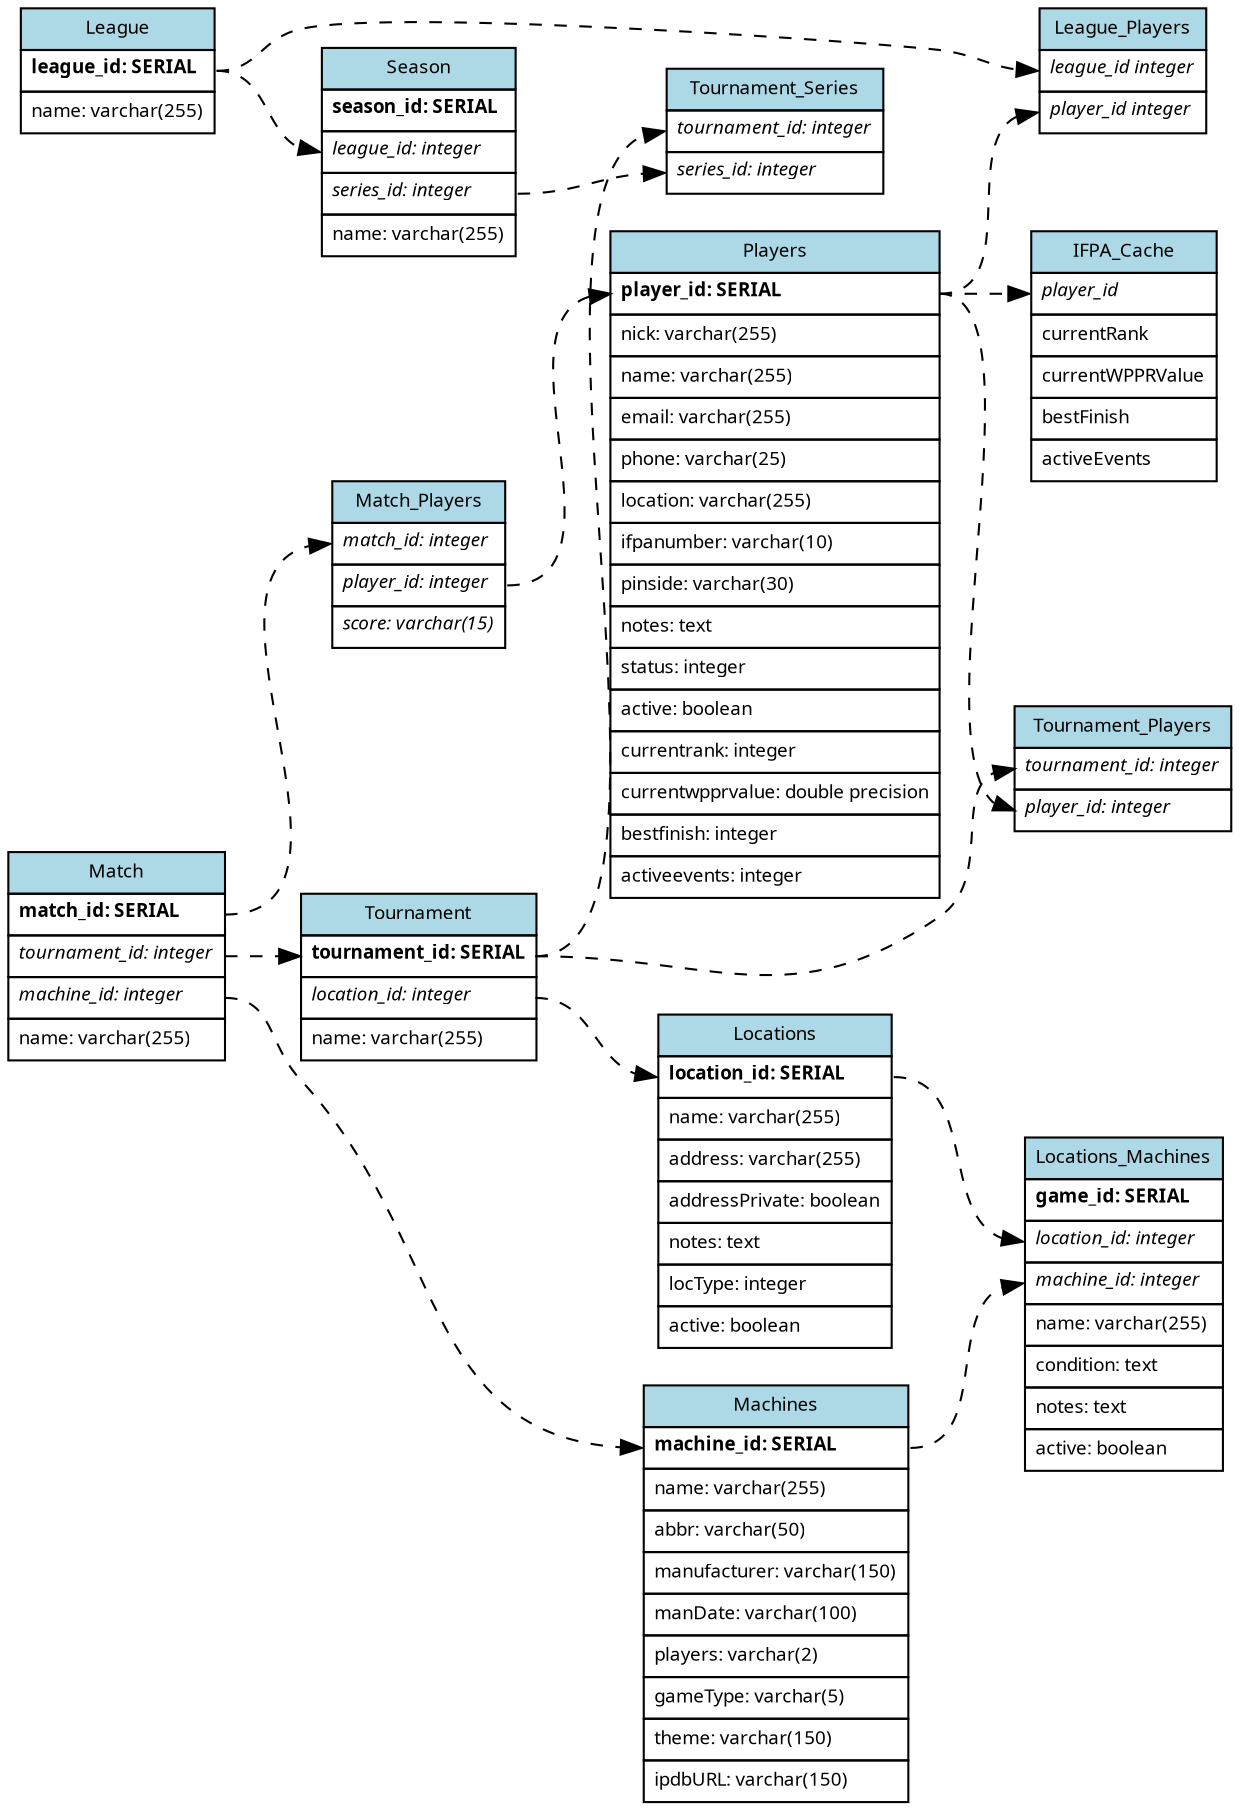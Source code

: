 digraph models_diagram{
    graph[rankdir=LR, overlap=false, splines=true];
    node [shape=record, fontsize=9, fontname="Verdana"];
    edge [style=dashed];
  machines [shape=none, margin=0, label=<
    <table border="0" cellborder="1" cellspacing="0" cellpadding="4">
        <tr><td bgcolor="lightblue">Machines</td></tr>
        <tr><td port="0" align="left"><b>machine_id: SERIAL</b></td></tr>
        <tr><td port="2" align="left">name: varchar(255)</td></tr>
        <tr><td port="3" align="left">abbr: varchar(50)</td></tr>
        <tr><td port="4" align="left">manufacturer: varchar(150)</td></tr>
        <tr><td port="5" align="left">manDate: varchar(100)</td></tr>
        <tr><td port="6" align="left">players: varchar(2)</td></tr>
        <tr><td port="7" align="left">gameType: varchar(5)</td></tr>
        <tr><td port="8" align="left">theme: varchar(150)</td></tr>
        <tr><td port="9" align="left">ipdbURL: varchar(150)</td></tr>
    </table>>];
  players [shape=none, margin=0, label=<
    <table border="0" cellborder="1" cellspacing="0" cellpadding="4">
        <tr><td bgcolor="lightblue">Players</td></tr>
        <tr><td port="0" align="left"><b>player_id: SERIAL</b></td></tr>
        <tr><td port="1" align="left">nick: varchar(255)</td></tr>
        <tr><td port="2" align="left">name: varchar(255)</td></tr>
        <tr><td port="3" align="left">email: varchar(255)</td></tr>
        <tr><td port="4" align="left">phone: varchar(25)</td></tr>
        <tr><td port="5" align="left">location: varchar(255)</td></tr>
        <tr><td port="6" align="left">ifpanumber: varchar(10)</td></tr>
        <tr><td port="7" align="left">pinside: varchar(30)</td></tr>
        <tr><td port="8" align="left">notes: text</td></tr>
        <tr><td port="9" align="left">status: integer</td></tr>
        <tr><td port="10" align="left">active: boolean</td></tr>
        <tr><td port="11" align="left">currentrank: integer</td></tr>
        <tr><td port="12" align="left">currentwpprvalue: double precision</td></tr>
        <tr><td port="13" align="left">bestfinish: integer</td></tr>
        <tr><td port="14" align="left">activeevents: integer</td></tr>
    </table>>];
  locations [shape=none, margin=0, label=<
    <table border="0" cellborder="1" cellspacing="0" cellpadding="4">
        <tr><td bgcolor="lightblue">Locations</td></tr>
        <tr><td port="0" align="left"><b>location_id: SERIAL</b></td></tr>
        <tr><td port="1" align="left">name: varchar(255)</td></tr>
        <tr><td port="2" align="left">address: varchar(255)</td></tr>
        <tr><td port="3" align="left">addressPrivate: boolean</td></tr>
        <tr><td port="4" align="left">notes: text</td></tr>
        <tr><td port="5" align="left">locType: integer</td></tr>
        <tr><td port="6" align="left">active: boolean</td></tr>
    </table>>];
  locations_machines [shape=none, margin=0, label=<
    <table border="0" cellborder="1" cellspacing="0" cellpadding="4">
        <tr><td bgcolor="lightblue">Locations_Machines</td></tr>
        <tr><td port="0" align="left"><b>game_id: SERIAL</b></td></tr>
        <tr><td port="1" align="left"><i>location_id: integer</i></td></tr>
        <tr><td port="2" align="left"><i>machine_id: integer</i></td></tr>
        <tr><td port="3" align="left">name: varchar(255)</td></tr>
        <tr><td port="4" align="left">condition: text</td></tr>
        <tr><td port="5" align="left">notes: text</td></tr>
        <tr><td port="6" align="left">active: boolean</td></tr>
    </table>>];
  ifpa_cache [shape=none, margin=0, label=<
    <table border="0" cellborder="1" cellspacing="0" cellpadding="4">
        <tr><td bgcolor="lightblue">IFPA_Cache</td></tr>
        <tr><td port="0" align="left"><i>player_id</i></td></tr>
        <tr><td port="1" align="left">currentRank</td></tr>
        <tr><td port="2" align="left">currentWPPRValue</td></tr>
        <tr><td port="3" align="left">bestFinish</td></tr>
        <tr><td port="4" align="left">activeEvents</td></tr>
    </table>>];
  league [shape=none, margin=0, label=<
    <table border="0" cellborder="1" cellspacing="0" cellpadding="4">
        <tr><td bgcolor="lightblue">League</td></tr>
        <tr><td port="0" align="left"><b>league_id: SERIAL</b></td></tr>
        <tr><td port="1" align="left">name: varchar(255)</td></tr>
    </table>>];
  league_players [shape=none, margin=0, label=<
    <table border="0" cellborder="1" cellspacing="0" cellpadding="4">
        <tr><td bgcolor="lightblue">League_Players</td></tr>
        <tr><td port="0" align="left"><i>league_id integer</i></td></tr>
        <tr><td port="1" align="left"><i>player_id integer</i></td></tr>
    </table>>];
  tournament [shape=none, margin=0, label=<
    <table border="0" cellborder="1" cellspacing="0" cellpadding="4">
        <tr><td bgcolor="lightblue">Tournament</td></tr>
        <tr><td port="0" align="left"><b>tournament_id: SERIAL</b></td></tr>
        <tr><td port="1" align="left"><i>location_id: integer</i></td></tr>
        <tr><td port="2" align="left">name: varchar(255)</td></tr>
    </table>>];
  tournament_series [shape=none, margin=0, label=<
    <table border="0" cellborder="1" cellspacing="0" cellpadding="4">
        <tr><td bgcolor="lightblue">Tournament_Series</td></tr>
        <tr><td port="0" align="left"><i>tournament_id: integer</i></td></tr>
        <tr><td port="1" align="left"><i>series_id: integer</i></td></tr>
    </table>>];
  tournament_players [shape=none, margin=0, label=<
    <table border="0" cellborder="1" cellspacing="0" cellpadding="4">
        <tr><td bgcolor="lightblue">Tournament_Players</td></tr>
        <tr><td port="0" align="left"><i>tournament_id: integer</i></td></tr>
        <tr><td port="1" align="left"><i>player_id: integer</i></td></tr>
    </table>>];
  season [shape=none, margin=0, label=<
    <table border="0" cellborder="1" cellspacing="0" cellpadding="4">
        <tr><td bgcolor="lightblue">Season</td></tr>
        <tr><td port="0" align="left"><b>season_id: SERIAL</b></td></tr>
        <tr><td port="1" align="left"><i>league_id: integer</i></td></tr>
        <tr><td port="2" align="left"><i>series_id: integer</i></td></tr>
        <tr><td port="3" align="left">name: varchar(255)</td></tr>
    </table>>];
  match [shape=none, margin=0, label=<
    <table border="0" cellborder="1" cellspacing="0" cellpadding="4">
        <tr><td bgcolor="lightblue">Match</td></tr>
        <tr><td port="0" align="left"><b>match_id: SERIAL</b></td></tr>
        <tr><td port="1" align="left"><i>tournament_id: integer</i></td></tr>
        <tr><td port="2" align="left"><i>machine_id: integer</i></td></tr>
        <tr><td port="3" align="left">name: varchar(255)</td></tr>
    </table>>];
  match_players [shape=none, margin=0, label=<
    <table border="0" cellborder="1" cellspacing="0" cellpadding="4">
        <tr><td bgcolor="lightblue">Match_Players</td></tr>
        <tr><td port="0" align="left"><i>match_id: integer</i></td></tr>
        <tr><td port="1" align="left"><i>player_id: integer</i></td></tr>
        <tr><td port="1" align="left"><i>score: varchar(15)</i></td></tr>
    </table>>];
  
  
  
  
  locations:0 -> locations_machines:1;
  machines:0 -> locations_machines:2;
  league:0 -> league_players:0;
  league:0 -> season:1;
  players:0 -> league_players:1;
  tournament:1 -> locations:0;
  tournament:0 -> tournament_series:0;
  tournament:0 -> tournament_players:0;
  players:0 -> tournament_players:1;
  players:0 -> ifpa_cache:0;
  season:2 -> tournament_series:1;
  match:0 ->match_players:0;
  match:1 -> tournament:0;
  match:2 -> machines:0;
  match_players:1 -> players:0;
}